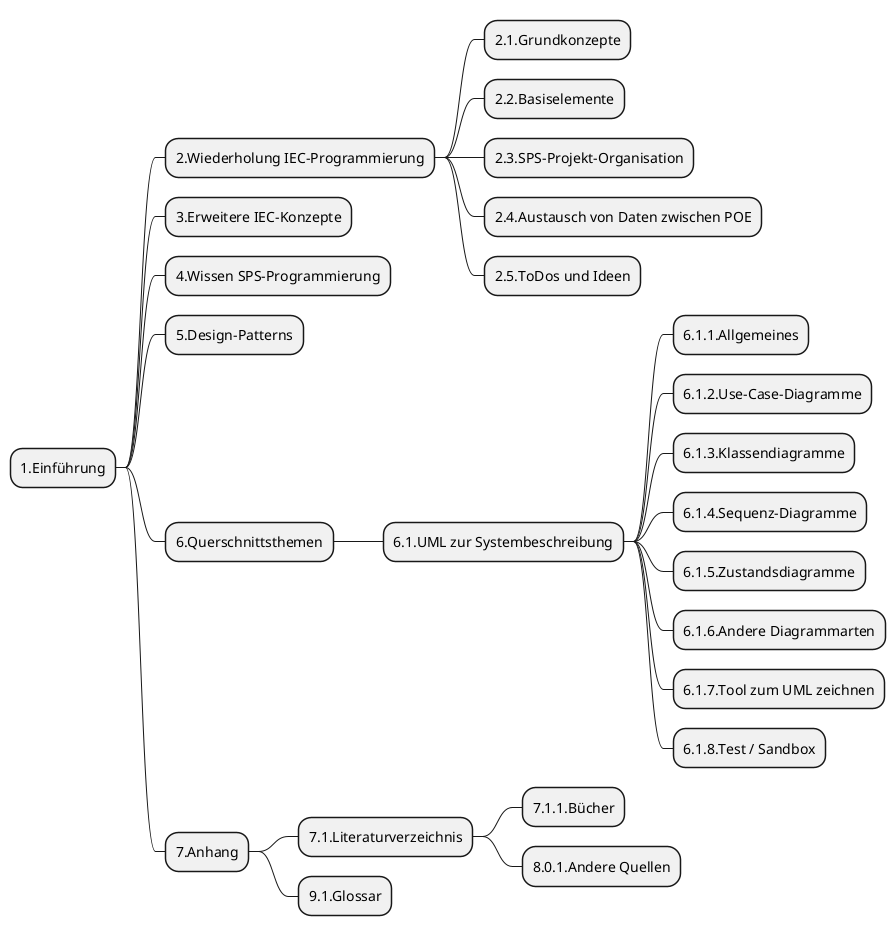 @startmindmap
** 1.Einführung
** 2.Wiederholung IEC-Programmierung
*** 2.1.Grundkonzepte
*** 2.2.Basiselemente
*** 2.3.SPS-Projekt-Organisation
*** 2.4.Austausch von Daten zwischen POE
*** 2.5.ToDos und Ideen
** 3.Erweitere IEC-Konzepte
** 4.Wissen SPS-Programmierung
** 5.Design-Patterns
** 6.Querschnittsthemen
*** 6.1.UML zur Systembeschreibung
**** 6.1.1.Allgemeines
**** 6.1.2.Use-Case-Diagramme
**** 6.1.3.Klassendiagramme
**** 6.1.4.Sequenz-Diagramme
**** 6.1.5.Zustandsdiagramme
**** 6.1.6.Andere Diagrammarten
**** 6.1.7.Tool zum UML zeichnen
**** 6.1.8.Test / Sandbox
** 7.Anhang
*** 7.1.Literaturverzeichnis
**** 7.1.1.Bücher
**** 8.0.1.Andere Quellen
*** 9.1.Glossar
@endmindmap
